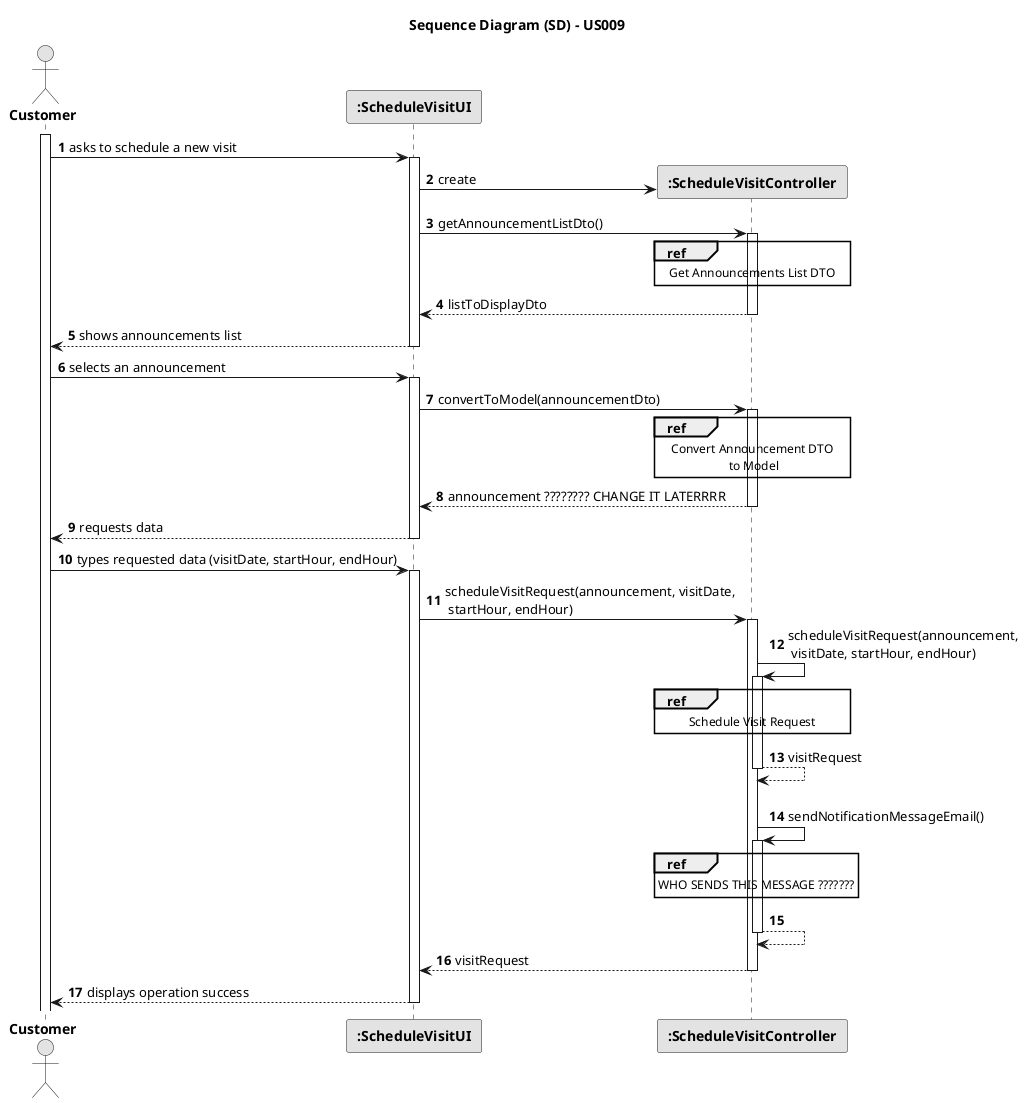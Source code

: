 @startuml
skinparam monochrome true
skinparam packageStyle rectangle
skinparam shadowing false

title Sequence Diagram (SD) - US009

autonumber

actor "<b> Customer </b>" as CTM
participant "<b> :ScheduleVisitUI </b>" as UI
participant "<b> :ScheduleVisitController </b>" as CTRL

activate CTM

    CTM -> UI : asks to schedule a new visit
        activate UI

    UI -> CTRL** : create

    UI -> CTRL : getAnnouncementListDto()
        activate CTRL
            ref over CTRL
                Get Announcements List DTO
            end ref
    CTRL --> UI : listToDisplayDto
        deactivate CTRL

    UI --> CTM : shows announcements list
        deactivate UI

    CTM -> UI : selects an announcement
        activate UI

    UI -> CTRL : convertToModel(announcementDto)
    activate CTRL
        ref over CTRL
            Convert Announcement DTO
             to Model
        end ref

        CTRL --> UI : announcement ???????? CHANGE IT LATERRRR
    deactivate CTRL

    UI --> CTM : requests data
        deactivate UI

    CTM -> UI : types requested data (visitDate, startHour, endHour)
        activate UI

        UI -> CTRL : scheduleVisitRequest(announcement, visitDate,\n startHour, endHour)

        activate CTRL

        CTRL -> CTRL : scheduleVisitRequest(announcement,\n visitDate, startHour, endHour)
        activate CTRL

        ref over CTRL
            Schedule Visit Request
        end ref

            CTRL --> CTRL : visitRequest
        deactivate CTRL

|||
    CTRL -> CTRL : sendNotificationMessageEmail()
        activate CTRL

        ref over CTRL
            WHO SENDS THIS MESSAGE ???????
        end ref

    CTRL --> CTRL
    deactivate CTRL

    CTRL --> UI : visitRequest
    deactivate CTRL



    ' FALTA A PARTE DO EMAIL !!!!!!!!!!



    UI --> CTM : displays operation success
        deactivate UI

@enduml